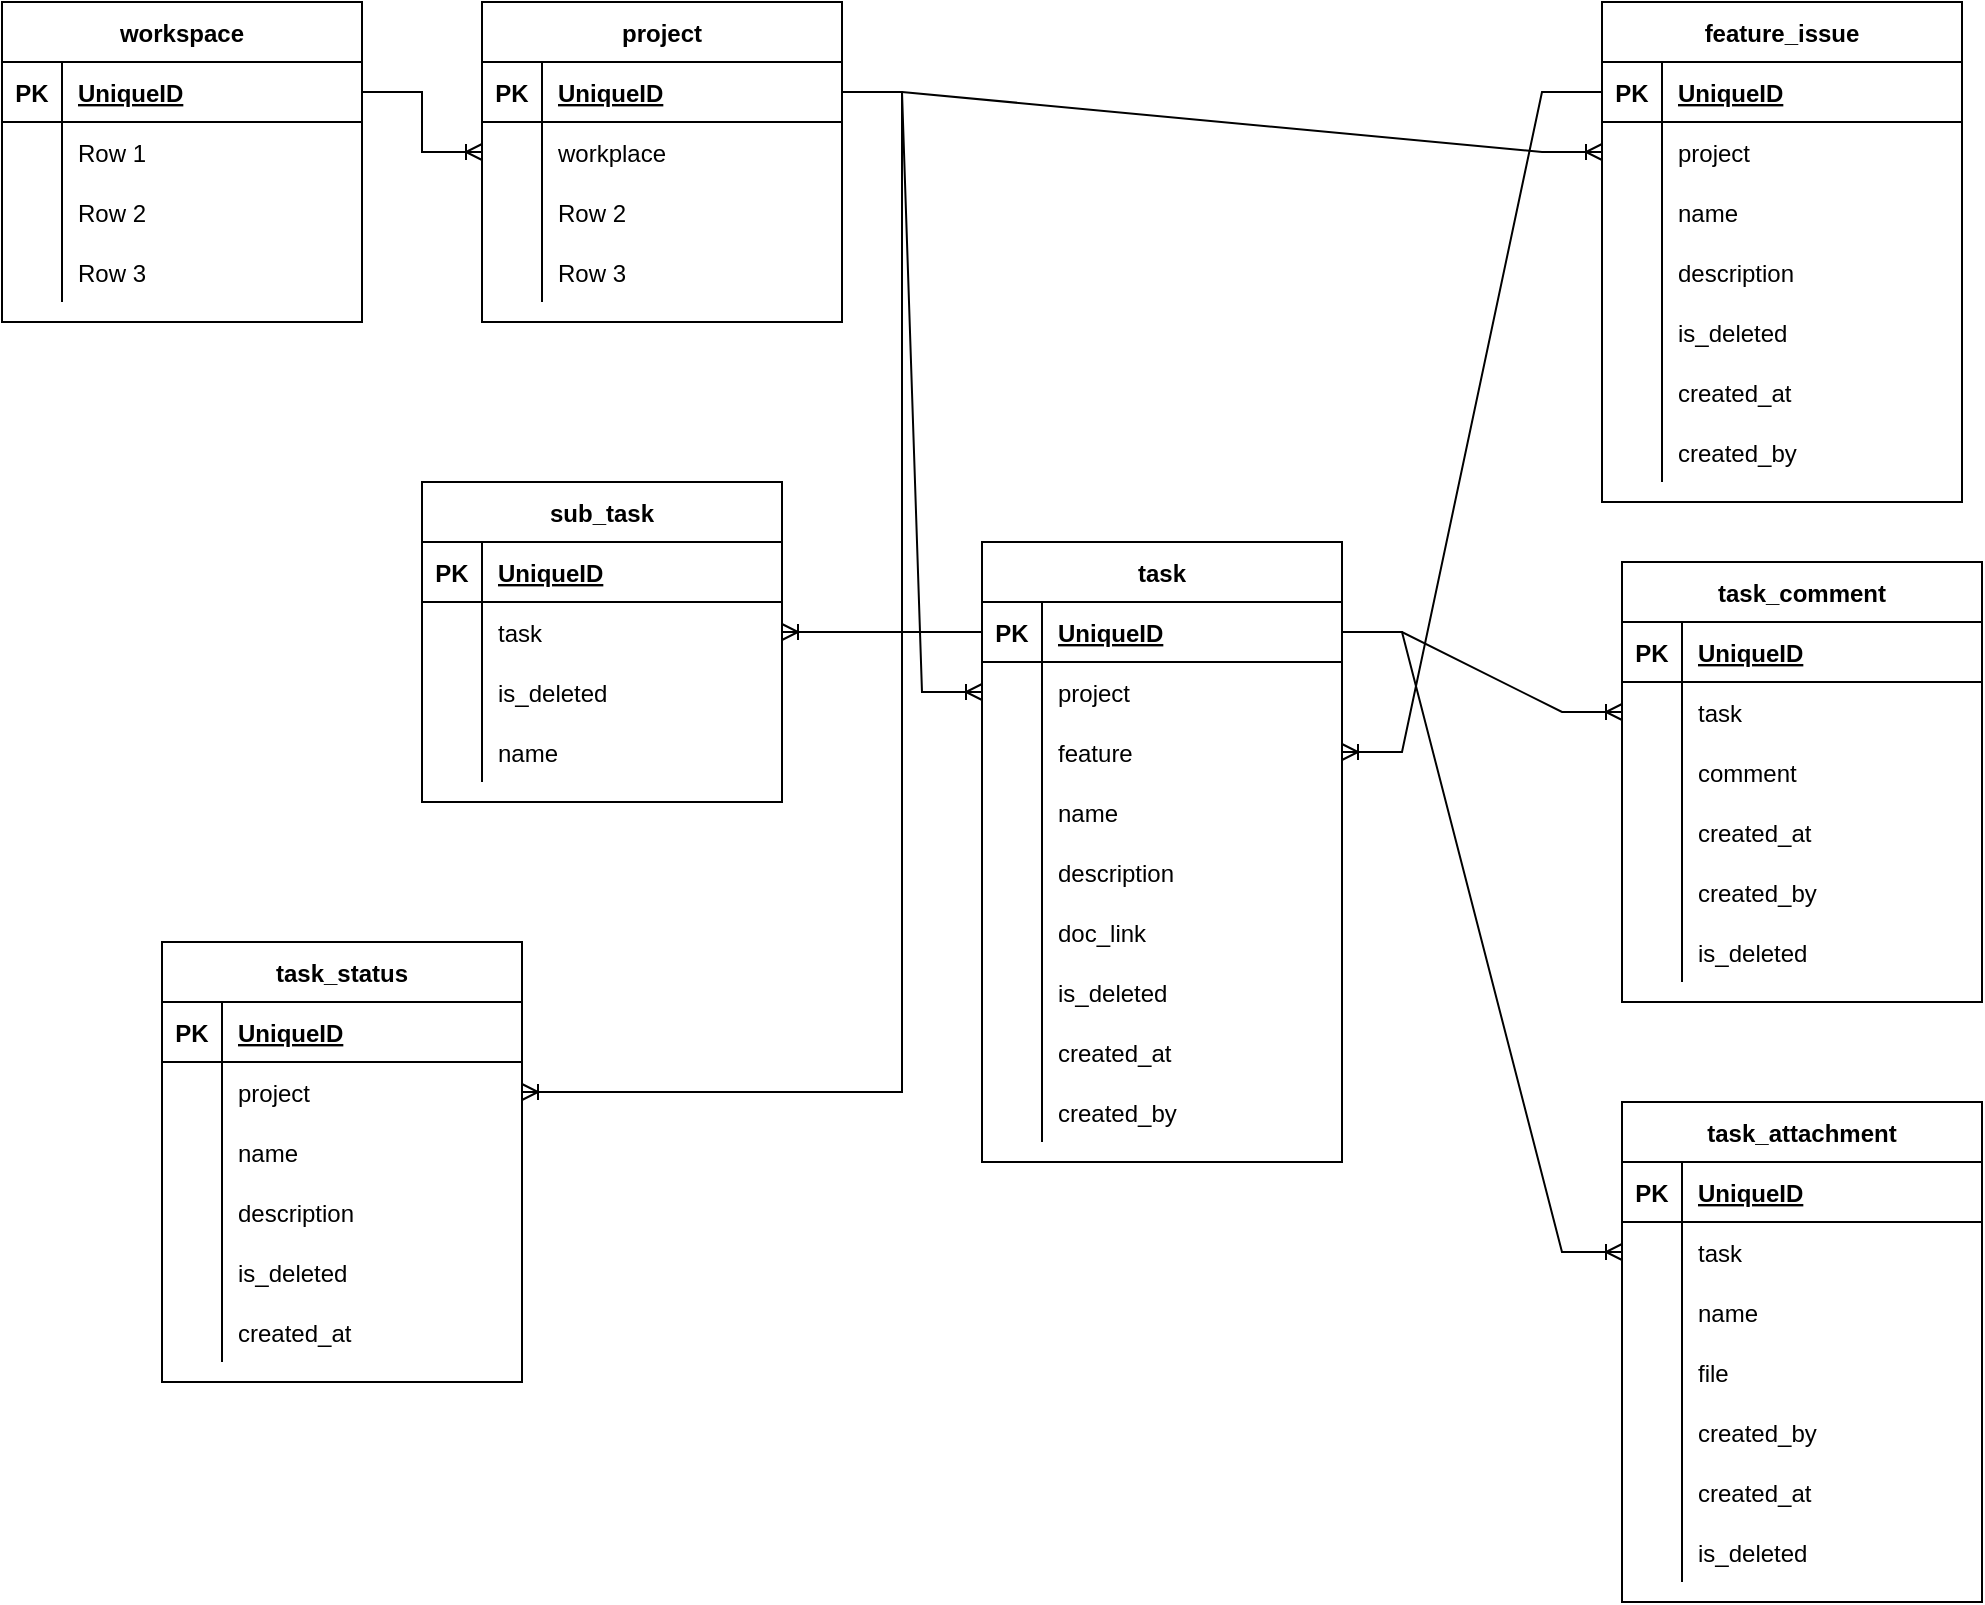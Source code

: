 <mxfile version="15.7.0" type="github">
  <diagram id="eg5pqq7xktSiOkaA8so7" name="Page-1">
    <mxGraphModel dx="1102" dy="572" grid="1" gridSize="10" guides="1" tooltips="1" connect="1" arrows="1" fold="1" page="1" pageScale="1" pageWidth="1169" pageHeight="827" math="0" shadow="0">
      <root>
        <mxCell id="0" />
        <mxCell id="1" parent="0" />
        <mxCell id="oUfMENGLKYKHC3DwPBi--1" value="task" style="shape=table;startSize=30;container=1;collapsible=1;childLayout=tableLayout;fixedRows=1;rowLines=0;fontStyle=1;align=center;resizeLast=1;" vertex="1" parent="1">
          <mxGeometry x="530" y="310" width="180" height="310" as="geometry" />
        </mxCell>
        <mxCell id="oUfMENGLKYKHC3DwPBi--2" value="" style="shape=partialRectangle;collapsible=0;dropTarget=0;pointerEvents=0;fillColor=none;top=0;left=0;bottom=1;right=0;points=[[0,0.5],[1,0.5]];portConstraint=eastwest;" vertex="1" parent="oUfMENGLKYKHC3DwPBi--1">
          <mxGeometry y="30" width="180" height="30" as="geometry" />
        </mxCell>
        <mxCell id="oUfMENGLKYKHC3DwPBi--3" value="PK" style="shape=partialRectangle;connectable=0;fillColor=none;top=0;left=0;bottom=0;right=0;fontStyle=1;overflow=hidden;" vertex="1" parent="oUfMENGLKYKHC3DwPBi--2">
          <mxGeometry width="30" height="30" as="geometry">
            <mxRectangle width="30" height="30" as="alternateBounds" />
          </mxGeometry>
        </mxCell>
        <mxCell id="oUfMENGLKYKHC3DwPBi--4" value="UniqueID" style="shape=partialRectangle;connectable=0;fillColor=none;top=0;left=0;bottom=0;right=0;align=left;spacingLeft=6;fontStyle=5;overflow=hidden;" vertex="1" parent="oUfMENGLKYKHC3DwPBi--2">
          <mxGeometry x="30" width="150" height="30" as="geometry">
            <mxRectangle width="150" height="30" as="alternateBounds" />
          </mxGeometry>
        </mxCell>
        <mxCell id="oUfMENGLKYKHC3DwPBi--160" value="" style="shape=partialRectangle;collapsible=0;dropTarget=0;pointerEvents=0;fillColor=none;top=0;left=0;bottom=0;right=0;points=[[0,0.5],[1,0.5]];portConstraint=eastwest;" vertex="1" parent="oUfMENGLKYKHC3DwPBi--1">
          <mxGeometry y="60" width="180" height="30" as="geometry" />
        </mxCell>
        <mxCell id="oUfMENGLKYKHC3DwPBi--161" value="" style="shape=partialRectangle;connectable=0;fillColor=none;top=0;left=0;bottom=0;right=0;editable=1;overflow=hidden;" vertex="1" parent="oUfMENGLKYKHC3DwPBi--160">
          <mxGeometry width="30" height="30" as="geometry">
            <mxRectangle width="30" height="30" as="alternateBounds" />
          </mxGeometry>
        </mxCell>
        <mxCell id="oUfMENGLKYKHC3DwPBi--162" value="project" style="shape=partialRectangle;connectable=0;fillColor=none;top=0;left=0;bottom=0;right=0;align=left;spacingLeft=6;overflow=hidden;" vertex="1" parent="oUfMENGLKYKHC3DwPBi--160">
          <mxGeometry x="30" width="150" height="30" as="geometry">
            <mxRectangle width="150" height="30" as="alternateBounds" />
          </mxGeometry>
        </mxCell>
        <mxCell id="oUfMENGLKYKHC3DwPBi--108" value="" style="shape=partialRectangle;collapsible=0;dropTarget=0;pointerEvents=0;fillColor=none;top=0;left=0;bottom=0;right=0;points=[[0,0.5],[1,0.5]];portConstraint=eastwest;" vertex="1" parent="oUfMENGLKYKHC3DwPBi--1">
          <mxGeometry y="90" width="180" height="30" as="geometry" />
        </mxCell>
        <mxCell id="oUfMENGLKYKHC3DwPBi--109" value="" style="shape=partialRectangle;connectable=0;fillColor=none;top=0;left=0;bottom=0;right=0;editable=1;overflow=hidden;" vertex="1" parent="oUfMENGLKYKHC3DwPBi--108">
          <mxGeometry width="30" height="30" as="geometry">
            <mxRectangle width="30" height="30" as="alternateBounds" />
          </mxGeometry>
        </mxCell>
        <mxCell id="oUfMENGLKYKHC3DwPBi--110" value="feature" style="shape=partialRectangle;connectable=0;fillColor=none;top=0;left=0;bottom=0;right=0;align=left;spacingLeft=6;overflow=hidden;" vertex="1" parent="oUfMENGLKYKHC3DwPBi--108">
          <mxGeometry x="30" width="150" height="30" as="geometry">
            <mxRectangle width="150" height="30" as="alternateBounds" />
          </mxGeometry>
        </mxCell>
        <mxCell id="oUfMENGLKYKHC3DwPBi--5" value="" style="shape=partialRectangle;collapsible=0;dropTarget=0;pointerEvents=0;fillColor=none;top=0;left=0;bottom=0;right=0;points=[[0,0.5],[1,0.5]];portConstraint=eastwest;" vertex="1" parent="oUfMENGLKYKHC3DwPBi--1">
          <mxGeometry y="120" width="180" height="30" as="geometry" />
        </mxCell>
        <mxCell id="oUfMENGLKYKHC3DwPBi--6" value="" style="shape=partialRectangle;connectable=0;fillColor=none;top=0;left=0;bottom=0;right=0;editable=1;overflow=hidden;" vertex="1" parent="oUfMENGLKYKHC3DwPBi--5">
          <mxGeometry width="30" height="30" as="geometry">
            <mxRectangle width="30" height="30" as="alternateBounds" />
          </mxGeometry>
        </mxCell>
        <mxCell id="oUfMENGLKYKHC3DwPBi--7" value="name" style="shape=partialRectangle;connectable=0;fillColor=none;top=0;left=0;bottom=0;right=0;align=left;spacingLeft=6;overflow=hidden;" vertex="1" parent="oUfMENGLKYKHC3DwPBi--5">
          <mxGeometry x="30" width="150" height="30" as="geometry">
            <mxRectangle width="150" height="30" as="alternateBounds" />
          </mxGeometry>
        </mxCell>
        <mxCell id="oUfMENGLKYKHC3DwPBi--8" value="" style="shape=partialRectangle;collapsible=0;dropTarget=0;pointerEvents=0;fillColor=none;top=0;left=0;bottom=0;right=0;points=[[0,0.5],[1,0.5]];portConstraint=eastwest;" vertex="1" parent="oUfMENGLKYKHC3DwPBi--1">
          <mxGeometry y="150" width="180" height="30" as="geometry" />
        </mxCell>
        <mxCell id="oUfMENGLKYKHC3DwPBi--9" value="" style="shape=partialRectangle;connectable=0;fillColor=none;top=0;left=0;bottom=0;right=0;editable=1;overflow=hidden;" vertex="1" parent="oUfMENGLKYKHC3DwPBi--8">
          <mxGeometry width="30" height="30" as="geometry">
            <mxRectangle width="30" height="30" as="alternateBounds" />
          </mxGeometry>
        </mxCell>
        <mxCell id="oUfMENGLKYKHC3DwPBi--10" value="description" style="shape=partialRectangle;connectable=0;fillColor=none;top=0;left=0;bottom=0;right=0;align=left;spacingLeft=6;overflow=hidden;" vertex="1" parent="oUfMENGLKYKHC3DwPBi--8">
          <mxGeometry x="30" width="150" height="30" as="geometry">
            <mxRectangle width="150" height="30" as="alternateBounds" />
          </mxGeometry>
        </mxCell>
        <mxCell id="oUfMENGLKYKHC3DwPBi--80" value="" style="shape=partialRectangle;collapsible=0;dropTarget=0;pointerEvents=0;fillColor=none;top=0;left=0;bottom=0;right=0;points=[[0,0.5],[1,0.5]];portConstraint=eastwest;" vertex="1" parent="oUfMENGLKYKHC3DwPBi--1">
          <mxGeometry y="180" width="180" height="30" as="geometry" />
        </mxCell>
        <mxCell id="oUfMENGLKYKHC3DwPBi--81" value="" style="shape=partialRectangle;connectable=0;fillColor=none;top=0;left=0;bottom=0;right=0;editable=1;overflow=hidden;" vertex="1" parent="oUfMENGLKYKHC3DwPBi--80">
          <mxGeometry width="30" height="30" as="geometry">
            <mxRectangle width="30" height="30" as="alternateBounds" />
          </mxGeometry>
        </mxCell>
        <mxCell id="oUfMENGLKYKHC3DwPBi--82" value="doc_link" style="shape=partialRectangle;connectable=0;fillColor=none;top=0;left=0;bottom=0;right=0;align=left;spacingLeft=6;overflow=hidden;" vertex="1" parent="oUfMENGLKYKHC3DwPBi--80">
          <mxGeometry x="30" width="150" height="30" as="geometry">
            <mxRectangle width="150" height="30" as="alternateBounds" />
          </mxGeometry>
        </mxCell>
        <mxCell id="oUfMENGLKYKHC3DwPBi--11" value="" style="shape=partialRectangle;collapsible=0;dropTarget=0;pointerEvents=0;fillColor=none;top=0;left=0;bottom=0;right=0;points=[[0,0.5],[1,0.5]];portConstraint=eastwest;" vertex="1" parent="oUfMENGLKYKHC3DwPBi--1">
          <mxGeometry y="210" width="180" height="30" as="geometry" />
        </mxCell>
        <mxCell id="oUfMENGLKYKHC3DwPBi--12" value="" style="shape=partialRectangle;connectable=0;fillColor=none;top=0;left=0;bottom=0;right=0;editable=1;overflow=hidden;" vertex="1" parent="oUfMENGLKYKHC3DwPBi--11">
          <mxGeometry width="30" height="30" as="geometry">
            <mxRectangle width="30" height="30" as="alternateBounds" />
          </mxGeometry>
        </mxCell>
        <mxCell id="oUfMENGLKYKHC3DwPBi--13" value="is_deleted" style="shape=partialRectangle;connectable=0;fillColor=none;top=0;left=0;bottom=0;right=0;align=left;spacingLeft=6;overflow=hidden;" vertex="1" parent="oUfMENGLKYKHC3DwPBi--11">
          <mxGeometry x="30" width="150" height="30" as="geometry">
            <mxRectangle width="150" height="30" as="alternateBounds" />
          </mxGeometry>
        </mxCell>
        <mxCell id="oUfMENGLKYKHC3DwPBi--102" value="" style="shape=partialRectangle;collapsible=0;dropTarget=0;pointerEvents=0;fillColor=none;top=0;left=0;bottom=0;right=0;points=[[0,0.5],[1,0.5]];portConstraint=eastwest;" vertex="1" parent="oUfMENGLKYKHC3DwPBi--1">
          <mxGeometry y="240" width="180" height="30" as="geometry" />
        </mxCell>
        <mxCell id="oUfMENGLKYKHC3DwPBi--103" value="" style="shape=partialRectangle;connectable=0;fillColor=none;top=0;left=0;bottom=0;right=0;editable=1;overflow=hidden;" vertex="1" parent="oUfMENGLKYKHC3DwPBi--102">
          <mxGeometry width="30" height="30" as="geometry">
            <mxRectangle width="30" height="30" as="alternateBounds" />
          </mxGeometry>
        </mxCell>
        <mxCell id="oUfMENGLKYKHC3DwPBi--104" value="created_at" style="shape=partialRectangle;connectable=0;fillColor=none;top=0;left=0;bottom=0;right=0;align=left;spacingLeft=6;overflow=hidden;" vertex="1" parent="oUfMENGLKYKHC3DwPBi--102">
          <mxGeometry x="30" width="150" height="30" as="geometry">
            <mxRectangle width="150" height="30" as="alternateBounds" />
          </mxGeometry>
        </mxCell>
        <mxCell id="oUfMENGLKYKHC3DwPBi--105" value="" style="shape=partialRectangle;collapsible=0;dropTarget=0;pointerEvents=0;fillColor=none;top=0;left=0;bottom=0;right=0;points=[[0,0.5],[1,0.5]];portConstraint=eastwest;" vertex="1" parent="oUfMENGLKYKHC3DwPBi--1">
          <mxGeometry y="270" width="180" height="30" as="geometry" />
        </mxCell>
        <mxCell id="oUfMENGLKYKHC3DwPBi--106" value="" style="shape=partialRectangle;connectable=0;fillColor=none;top=0;left=0;bottom=0;right=0;editable=1;overflow=hidden;" vertex="1" parent="oUfMENGLKYKHC3DwPBi--105">
          <mxGeometry width="30" height="30" as="geometry">
            <mxRectangle width="30" height="30" as="alternateBounds" />
          </mxGeometry>
        </mxCell>
        <mxCell id="oUfMENGLKYKHC3DwPBi--107" value="created_by" style="shape=partialRectangle;connectable=0;fillColor=none;top=0;left=0;bottom=0;right=0;align=left;spacingLeft=6;overflow=hidden;" vertex="1" parent="oUfMENGLKYKHC3DwPBi--105">
          <mxGeometry x="30" width="150" height="30" as="geometry">
            <mxRectangle width="150" height="30" as="alternateBounds" />
          </mxGeometry>
        </mxCell>
        <mxCell id="oUfMENGLKYKHC3DwPBi--14" value="sub_task" style="shape=table;startSize=30;container=1;collapsible=1;childLayout=tableLayout;fixedRows=1;rowLines=0;fontStyle=1;align=center;resizeLast=1;" vertex="1" parent="1">
          <mxGeometry x="250" y="280" width="180" height="160" as="geometry" />
        </mxCell>
        <mxCell id="oUfMENGLKYKHC3DwPBi--15" value="" style="shape=partialRectangle;collapsible=0;dropTarget=0;pointerEvents=0;fillColor=none;top=0;left=0;bottom=1;right=0;points=[[0,0.5],[1,0.5]];portConstraint=eastwest;" vertex="1" parent="oUfMENGLKYKHC3DwPBi--14">
          <mxGeometry y="30" width="180" height="30" as="geometry" />
        </mxCell>
        <mxCell id="oUfMENGLKYKHC3DwPBi--16" value="PK" style="shape=partialRectangle;connectable=0;fillColor=none;top=0;left=0;bottom=0;right=0;fontStyle=1;overflow=hidden;" vertex="1" parent="oUfMENGLKYKHC3DwPBi--15">
          <mxGeometry width="30" height="30" as="geometry">
            <mxRectangle width="30" height="30" as="alternateBounds" />
          </mxGeometry>
        </mxCell>
        <mxCell id="oUfMENGLKYKHC3DwPBi--17" value="UniqueID" style="shape=partialRectangle;connectable=0;fillColor=none;top=0;left=0;bottom=0;right=0;align=left;spacingLeft=6;fontStyle=5;overflow=hidden;" vertex="1" parent="oUfMENGLKYKHC3DwPBi--15">
          <mxGeometry x="30" width="150" height="30" as="geometry">
            <mxRectangle width="150" height="30" as="alternateBounds" />
          </mxGeometry>
        </mxCell>
        <mxCell id="oUfMENGLKYKHC3DwPBi--18" value="" style="shape=partialRectangle;collapsible=0;dropTarget=0;pointerEvents=0;fillColor=none;top=0;left=0;bottom=0;right=0;points=[[0,0.5],[1,0.5]];portConstraint=eastwest;" vertex="1" parent="oUfMENGLKYKHC3DwPBi--14">
          <mxGeometry y="60" width="180" height="30" as="geometry" />
        </mxCell>
        <mxCell id="oUfMENGLKYKHC3DwPBi--19" value="" style="shape=partialRectangle;connectable=0;fillColor=none;top=0;left=0;bottom=0;right=0;editable=1;overflow=hidden;" vertex="1" parent="oUfMENGLKYKHC3DwPBi--18">
          <mxGeometry width="30" height="30" as="geometry">
            <mxRectangle width="30" height="30" as="alternateBounds" />
          </mxGeometry>
        </mxCell>
        <mxCell id="oUfMENGLKYKHC3DwPBi--20" value="task" style="shape=partialRectangle;connectable=0;fillColor=none;top=0;left=0;bottom=0;right=0;align=left;spacingLeft=6;overflow=hidden;" vertex="1" parent="oUfMENGLKYKHC3DwPBi--18">
          <mxGeometry x="30" width="150" height="30" as="geometry">
            <mxRectangle width="150" height="30" as="alternateBounds" />
          </mxGeometry>
        </mxCell>
        <mxCell id="oUfMENGLKYKHC3DwPBi--24" value="" style="shape=partialRectangle;collapsible=0;dropTarget=0;pointerEvents=0;fillColor=none;top=0;left=0;bottom=0;right=0;points=[[0,0.5],[1,0.5]];portConstraint=eastwest;" vertex="1" parent="oUfMENGLKYKHC3DwPBi--14">
          <mxGeometry y="90" width="180" height="30" as="geometry" />
        </mxCell>
        <mxCell id="oUfMENGLKYKHC3DwPBi--25" value="" style="shape=partialRectangle;connectable=0;fillColor=none;top=0;left=0;bottom=0;right=0;editable=1;overflow=hidden;" vertex="1" parent="oUfMENGLKYKHC3DwPBi--24">
          <mxGeometry width="30" height="30" as="geometry">
            <mxRectangle width="30" height="30" as="alternateBounds" />
          </mxGeometry>
        </mxCell>
        <mxCell id="oUfMENGLKYKHC3DwPBi--26" value="is_deleted" style="shape=partialRectangle;connectable=0;fillColor=none;top=0;left=0;bottom=0;right=0;align=left;spacingLeft=6;overflow=hidden;" vertex="1" parent="oUfMENGLKYKHC3DwPBi--24">
          <mxGeometry x="30" width="150" height="30" as="geometry">
            <mxRectangle width="150" height="30" as="alternateBounds" />
          </mxGeometry>
        </mxCell>
        <mxCell id="oUfMENGLKYKHC3DwPBi--21" value="" style="shape=partialRectangle;collapsible=0;dropTarget=0;pointerEvents=0;fillColor=none;top=0;left=0;bottom=0;right=0;points=[[0,0.5],[1,0.5]];portConstraint=eastwest;" vertex="1" parent="oUfMENGLKYKHC3DwPBi--14">
          <mxGeometry y="120" width="180" height="30" as="geometry" />
        </mxCell>
        <mxCell id="oUfMENGLKYKHC3DwPBi--22" value="" style="shape=partialRectangle;connectable=0;fillColor=none;top=0;left=0;bottom=0;right=0;editable=1;overflow=hidden;" vertex="1" parent="oUfMENGLKYKHC3DwPBi--21">
          <mxGeometry width="30" height="30" as="geometry">
            <mxRectangle width="30" height="30" as="alternateBounds" />
          </mxGeometry>
        </mxCell>
        <mxCell id="oUfMENGLKYKHC3DwPBi--23" value="name" style="shape=partialRectangle;connectable=0;fillColor=none;top=0;left=0;bottom=0;right=0;align=left;spacingLeft=6;overflow=hidden;" vertex="1" parent="oUfMENGLKYKHC3DwPBi--21">
          <mxGeometry x="30" width="150" height="30" as="geometry">
            <mxRectangle width="150" height="30" as="alternateBounds" />
          </mxGeometry>
        </mxCell>
        <mxCell id="oUfMENGLKYKHC3DwPBi--34" value="" style="edgeStyle=entityRelationEdgeStyle;fontSize=12;html=1;endArrow=ERoneToMany;rounded=0;" edge="1" parent="1" source="oUfMENGLKYKHC3DwPBi--2" target="oUfMENGLKYKHC3DwPBi--18">
          <mxGeometry width="100" height="100" relative="1" as="geometry">
            <mxPoint x="760" y="530" as="sourcePoint" />
            <mxPoint x="860" y="430" as="targetPoint" />
          </mxGeometry>
        </mxCell>
        <mxCell id="oUfMENGLKYKHC3DwPBi--35" value="task_comment" style="shape=table;startSize=30;container=1;collapsible=1;childLayout=tableLayout;fixedRows=1;rowLines=0;fontStyle=1;align=center;resizeLast=1;" vertex="1" parent="1">
          <mxGeometry x="850" y="320" width="180" height="220" as="geometry" />
        </mxCell>
        <mxCell id="oUfMENGLKYKHC3DwPBi--36" value="" style="shape=partialRectangle;collapsible=0;dropTarget=0;pointerEvents=0;fillColor=none;top=0;left=0;bottom=1;right=0;points=[[0,0.5],[1,0.5]];portConstraint=eastwest;" vertex="1" parent="oUfMENGLKYKHC3DwPBi--35">
          <mxGeometry y="30" width="180" height="30" as="geometry" />
        </mxCell>
        <mxCell id="oUfMENGLKYKHC3DwPBi--37" value="PK" style="shape=partialRectangle;connectable=0;fillColor=none;top=0;left=0;bottom=0;right=0;fontStyle=1;overflow=hidden;" vertex="1" parent="oUfMENGLKYKHC3DwPBi--36">
          <mxGeometry width="30" height="30" as="geometry">
            <mxRectangle width="30" height="30" as="alternateBounds" />
          </mxGeometry>
        </mxCell>
        <mxCell id="oUfMENGLKYKHC3DwPBi--38" value="UniqueID" style="shape=partialRectangle;connectable=0;fillColor=none;top=0;left=0;bottom=0;right=0;align=left;spacingLeft=6;fontStyle=5;overflow=hidden;" vertex="1" parent="oUfMENGLKYKHC3DwPBi--36">
          <mxGeometry x="30" width="150" height="30" as="geometry">
            <mxRectangle width="150" height="30" as="alternateBounds" />
          </mxGeometry>
        </mxCell>
        <mxCell id="oUfMENGLKYKHC3DwPBi--39" value="" style="shape=partialRectangle;collapsible=0;dropTarget=0;pointerEvents=0;fillColor=none;top=0;left=0;bottom=0;right=0;points=[[0,0.5],[1,0.5]];portConstraint=eastwest;" vertex="1" parent="oUfMENGLKYKHC3DwPBi--35">
          <mxGeometry y="60" width="180" height="30" as="geometry" />
        </mxCell>
        <mxCell id="oUfMENGLKYKHC3DwPBi--40" value="" style="shape=partialRectangle;connectable=0;fillColor=none;top=0;left=0;bottom=0;right=0;editable=1;overflow=hidden;" vertex="1" parent="oUfMENGLKYKHC3DwPBi--39">
          <mxGeometry width="30" height="30" as="geometry">
            <mxRectangle width="30" height="30" as="alternateBounds" />
          </mxGeometry>
        </mxCell>
        <mxCell id="oUfMENGLKYKHC3DwPBi--41" value="task" style="shape=partialRectangle;connectable=0;fillColor=none;top=0;left=0;bottom=0;right=0;align=left;spacingLeft=6;overflow=hidden;" vertex="1" parent="oUfMENGLKYKHC3DwPBi--39">
          <mxGeometry x="30" width="150" height="30" as="geometry">
            <mxRectangle width="150" height="30" as="alternateBounds" />
          </mxGeometry>
        </mxCell>
        <mxCell id="oUfMENGLKYKHC3DwPBi--52" value="" style="shape=partialRectangle;collapsible=0;dropTarget=0;pointerEvents=0;fillColor=none;top=0;left=0;bottom=0;right=0;points=[[0,0.5],[1,0.5]];portConstraint=eastwest;" vertex="1" parent="oUfMENGLKYKHC3DwPBi--35">
          <mxGeometry y="90" width="180" height="30" as="geometry" />
        </mxCell>
        <mxCell id="oUfMENGLKYKHC3DwPBi--53" value="" style="shape=partialRectangle;connectable=0;fillColor=none;top=0;left=0;bottom=0;right=0;editable=1;overflow=hidden;" vertex="1" parent="oUfMENGLKYKHC3DwPBi--52">
          <mxGeometry width="30" height="30" as="geometry">
            <mxRectangle width="30" height="30" as="alternateBounds" />
          </mxGeometry>
        </mxCell>
        <mxCell id="oUfMENGLKYKHC3DwPBi--54" value="comment" style="shape=partialRectangle;connectable=0;fillColor=none;top=0;left=0;bottom=0;right=0;align=left;spacingLeft=6;overflow=hidden;" vertex="1" parent="oUfMENGLKYKHC3DwPBi--52">
          <mxGeometry x="30" width="150" height="30" as="geometry">
            <mxRectangle width="150" height="30" as="alternateBounds" />
          </mxGeometry>
        </mxCell>
        <mxCell id="oUfMENGLKYKHC3DwPBi--42" value="" style="shape=partialRectangle;collapsible=0;dropTarget=0;pointerEvents=0;fillColor=none;top=0;left=0;bottom=0;right=0;points=[[0,0.5],[1,0.5]];portConstraint=eastwest;" vertex="1" parent="oUfMENGLKYKHC3DwPBi--35">
          <mxGeometry y="120" width="180" height="30" as="geometry" />
        </mxCell>
        <mxCell id="oUfMENGLKYKHC3DwPBi--43" value="" style="shape=partialRectangle;connectable=0;fillColor=none;top=0;left=0;bottom=0;right=0;editable=1;overflow=hidden;" vertex="1" parent="oUfMENGLKYKHC3DwPBi--42">
          <mxGeometry width="30" height="30" as="geometry">
            <mxRectangle width="30" height="30" as="alternateBounds" />
          </mxGeometry>
        </mxCell>
        <mxCell id="oUfMENGLKYKHC3DwPBi--44" value="created_at" style="shape=partialRectangle;connectable=0;fillColor=none;top=0;left=0;bottom=0;right=0;align=left;spacingLeft=6;overflow=hidden;" vertex="1" parent="oUfMENGLKYKHC3DwPBi--42">
          <mxGeometry x="30" width="150" height="30" as="geometry">
            <mxRectangle width="150" height="30" as="alternateBounds" />
          </mxGeometry>
        </mxCell>
        <mxCell id="oUfMENGLKYKHC3DwPBi--45" value="" style="shape=partialRectangle;collapsible=0;dropTarget=0;pointerEvents=0;fillColor=none;top=0;left=0;bottom=0;right=0;points=[[0,0.5],[1,0.5]];portConstraint=eastwest;" vertex="1" parent="oUfMENGLKYKHC3DwPBi--35">
          <mxGeometry y="150" width="180" height="30" as="geometry" />
        </mxCell>
        <mxCell id="oUfMENGLKYKHC3DwPBi--46" value="" style="shape=partialRectangle;connectable=0;fillColor=none;top=0;left=0;bottom=0;right=0;editable=1;overflow=hidden;" vertex="1" parent="oUfMENGLKYKHC3DwPBi--45">
          <mxGeometry width="30" height="30" as="geometry">
            <mxRectangle width="30" height="30" as="alternateBounds" />
          </mxGeometry>
        </mxCell>
        <mxCell id="oUfMENGLKYKHC3DwPBi--47" value="created_by" style="shape=partialRectangle;connectable=0;fillColor=none;top=0;left=0;bottom=0;right=0;align=left;spacingLeft=6;overflow=hidden;" vertex="1" parent="oUfMENGLKYKHC3DwPBi--45">
          <mxGeometry x="30" width="150" height="30" as="geometry">
            <mxRectangle width="150" height="30" as="alternateBounds" />
          </mxGeometry>
        </mxCell>
        <mxCell id="oUfMENGLKYKHC3DwPBi--48" value="" style="shape=partialRectangle;collapsible=0;dropTarget=0;pointerEvents=0;fillColor=none;top=0;left=0;bottom=0;right=0;points=[[0,0.5],[1,0.5]];portConstraint=eastwest;" vertex="1" parent="oUfMENGLKYKHC3DwPBi--35">
          <mxGeometry y="180" width="180" height="30" as="geometry" />
        </mxCell>
        <mxCell id="oUfMENGLKYKHC3DwPBi--49" value="" style="shape=partialRectangle;connectable=0;fillColor=none;top=0;left=0;bottom=0;right=0;editable=1;overflow=hidden;" vertex="1" parent="oUfMENGLKYKHC3DwPBi--48">
          <mxGeometry width="30" height="30" as="geometry">
            <mxRectangle width="30" height="30" as="alternateBounds" />
          </mxGeometry>
        </mxCell>
        <mxCell id="oUfMENGLKYKHC3DwPBi--50" value="is_deleted" style="shape=partialRectangle;connectable=0;fillColor=none;top=0;left=0;bottom=0;right=0;align=left;spacingLeft=6;overflow=hidden;" vertex="1" parent="oUfMENGLKYKHC3DwPBi--48">
          <mxGeometry x="30" width="150" height="30" as="geometry">
            <mxRectangle width="150" height="30" as="alternateBounds" />
          </mxGeometry>
        </mxCell>
        <mxCell id="oUfMENGLKYKHC3DwPBi--51" value="" style="edgeStyle=entityRelationEdgeStyle;fontSize=12;html=1;endArrow=ERoneToMany;rounded=0;" edge="1" parent="1" source="oUfMENGLKYKHC3DwPBi--2" target="oUfMENGLKYKHC3DwPBi--39">
          <mxGeometry width="100" height="100" relative="1" as="geometry">
            <mxPoint x="640" y="660" as="sourcePoint" />
            <mxPoint x="740" y="560" as="targetPoint" />
          </mxGeometry>
        </mxCell>
        <mxCell id="oUfMENGLKYKHC3DwPBi--55" value="task_attachment" style="shape=table;startSize=30;container=1;collapsible=1;childLayout=tableLayout;fixedRows=1;rowLines=0;fontStyle=1;align=center;resizeLast=1;" vertex="1" parent="1">
          <mxGeometry x="850" y="590" width="180" height="250" as="geometry" />
        </mxCell>
        <mxCell id="oUfMENGLKYKHC3DwPBi--56" value="" style="shape=partialRectangle;collapsible=0;dropTarget=0;pointerEvents=0;fillColor=none;top=0;left=0;bottom=1;right=0;points=[[0,0.5],[1,0.5]];portConstraint=eastwest;" vertex="1" parent="oUfMENGLKYKHC3DwPBi--55">
          <mxGeometry y="30" width="180" height="30" as="geometry" />
        </mxCell>
        <mxCell id="oUfMENGLKYKHC3DwPBi--57" value="PK" style="shape=partialRectangle;connectable=0;fillColor=none;top=0;left=0;bottom=0;right=0;fontStyle=1;overflow=hidden;" vertex="1" parent="oUfMENGLKYKHC3DwPBi--56">
          <mxGeometry width="30" height="30" as="geometry">
            <mxRectangle width="30" height="30" as="alternateBounds" />
          </mxGeometry>
        </mxCell>
        <mxCell id="oUfMENGLKYKHC3DwPBi--58" value="UniqueID" style="shape=partialRectangle;connectable=0;fillColor=none;top=0;left=0;bottom=0;right=0;align=left;spacingLeft=6;fontStyle=5;overflow=hidden;" vertex="1" parent="oUfMENGLKYKHC3DwPBi--56">
          <mxGeometry x="30" width="150" height="30" as="geometry">
            <mxRectangle width="150" height="30" as="alternateBounds" />
          </mxGeometry>
        </mxCell>
        <mxCell id="oUfMENGLKYKHC3DwPBi--59" value="" style="shape=partialRectangle;collapsible=0;dropTarget=0;pointerEvents=0;fillColor=none;top=0;left=0;bottom=0;right=0;points=[[0,0.5],[1,0.5]];portConstraint=eastwest;" vertex="1" parent="oUfMENGLKYKHC3DwPBi--55">
          <mxGeometry y="60" width="180" height="30" as="geometry" />
        </mxCell>
        <mxCell id="oUfMENGLKYKHC3DwPBi--60" value="" style="shape=partialRectangle;connectable=0;fillColor=none;top=0;left=0;bottom=0;right=0;editable=1;overflow=hidden;" vertex="1" parent="oUfMENGLKYKHC3DwPBi--59">
          <mxGeometry width="30" height="30" as="geometry">
            <mxRectangle width="30" height="30" as="alternateBounds" />
          </mxGeometry>
        </mxCell>
        <mxCell id="oUfMENGLKYKHC3DwPBi--61" value="task" style="shape=partialRectangle;connectable=0;fillColor=none;top=0;left=0;bottom=0;right=0;align=left;spacingLeft=6;overflow=hidden;" vertex="1" parent="oUfMENGLKYKHC3DwPBi--59">
          <mxGeometry x="30" width="150" height="30" as="geometry">
            <mxRectangle width="150" height="30" as="alternateBounds" />
          </mxGeometry>
        </mxCell>
        <mxCell id="oUfMENGLKYKHC3DwPBi--74" value="" style="shape=partialRectangle;collapsible=0;dropTarget=0;pointerEvents=0;fillColor=none;top=0;left=0;bottom=0;right=0;points=[[0,0.5],[1,0.5]];portConstraint=eastwest;" vertex="1" parent="oUfMENGLKYKHC3DwPBi--55">
          <mxGeometry y="90" width="180" height="30" as="geometry" />
        </mxCell>
        <mxCell id="oUfMENGLKYKHC3DwPBi--75" value="" style="shape=partialRectangle;connectable=0;fillColor=none;top=0;left=0;bottom=0;right=0;editable=1;overflow=hidden;" vertex="1" parent="oUfMENGLKYKHC3DwPBi--74">
          <mxGeometry width="30" height="30" as="geometry">
            <mxRectangle width="30" height="30" as="alternateBounds" />
          </mxGeometry>
        </mxCell>
        <mxCell id="oUfMENGLKYKHC3DwPBi--76" value="name" style="shape=partialRectangle;connectable=0;fillColor=none;top=0;left=0;bottom=0;right=0;align=left;spacingLeft=6;overflow=hidden;" vertex="1" parent="oUfMENGLKYKHC3DwPBi--74">
          <mxGeometry x="30" width="150" height="30" as="geometry">
            <mxRectangle width="150" height="30" as="alternateBounds" />
          </mxGeometry>
        </mxCell>
        <mxCell id="oUfMENGLKYKHC3DwPBi--62" value="" style="shape=partialRectangle;collapsible=0;dropTarget=0;pointerEvents=0;fillColor=none;top=0;left=0;bottom=0;right=0;points=[[0,0.5],[1,0.5]];portConstraint=eastwest;" vertex="1" parent="oUfMENGLKYKHC3DwPBi--55">
          <mxGeometry y="120" width="180" height="30" as="geometry" />
        </mxCell>
        <mxCell id="oUfMENGLKYKHC3DwPBi--63" value="" style="shape=partialRectangle;connectable=0;fillColor=none;top=0;left=0;bottom=0;right=0;editable=1;overflow=hidden;" vertex="1" parent="oUfMENGLKYKHC3DwPBi--62">
          <mxGeometry width="30" height="30" as="geometry">
            <mxRectangle width="30" height="30" as="alternateBounds" />
          </mxGeometry>
        </mxCell>
        <mxCell id="oUfMENGLKYKHC3DwPBi--64" value="file" style="shape=partialRectangle;connectable=0;fillColor=none;top=0;left=0;bottom=0;right=0;align=left;spacingLeft=6;overflow=hidden;" vertex="1" parent="oUfMENGLKYKHC3DwPBi--62">
          <mxGeometry x="30" width="150" height="30" as="geometry">
            <mxRectangle width="150" height="30" as="alternateBounds" />
          </mxGeometry>
        </mxCell>
        <mxCell id="oUfMENGLKYKHC3DwPBi--65" value="" style="shape=partialRectangle;collapsible=0;dropTarget=0;pointerEvents=0;fillColor=none;top=0;left=0;bottom=0;right=0;points=[[0,0.5],[1,0.5]];portConstraint=eastwest;" vertex="1" parent="oUfMENGLKYKHC3DwPBi--55">
          <mxGeometry y="150" width="180" height="30" as="geometry" />
        </mxCell>
        <mxCell id="oUfMENGLKYKHC3DwPBi--66" value="" style="shape=partialRectangle;connectable=0;fillColor=none;top=0;left=0;bottom=0;right=0;editable=1;overflow=hidden;" vertex="1" parent="oUfMENGLKYKHC3DwPBi--65">
          <mxGeometry width="30" height="30" as="geometry">
            <mxRectangle width="30" height="30" as="alternateBounds" />
          </mxGeometry>
        </mxCell>
        <mxCell id="oUfMENGLKYKHC3DwPBi--67" value="created_by" style="shape=partialRectangle;connectable=0;fillColor=none;top=0;left=0;bottom=0;right=0;align=left;spacingLeft=6;overflow=hidden;" vertex="1" parent="oUfMENGLKYKHC3DwPBi--65">
          <mxGeometry x="30" width="150" height="30" as="geometry">
            <mxRectangle width="150" height="30" as="alternateBounds" />
          </mxGeometry>
        </mxCell>
        <mxCell id="oUfMENGLKYKHC3DwPBi--68" value="" style="shape=partialRectangle;collapsible=0;dropTarget=0;pointerEvents=0;fillColor=none;top=0;left=0;bottom=0;right=0;points=[[0,0.5],[1,0.5]];portConstraint=eastwest;" vertex="1" parent="oUfMENGLKYKHC3DwPBi--55">
          <mxGeometry y="180" width="180" height="30" as="geometry" />
        </mxCell>
        <mxCell id="oUfMENGLKYKHC3DwPBi--69" value="" style="shape=partialRectangle;connectable=0;fillColor=none;top=0;left=0;bottom=0;right=0;editable=1;overflow=hidden;" vertex="1" parent="oUfMENGLKYKHC3DwPBi--68">
          <mxGeometry width="30" height="30" as="geometry">
            <mxRectangle width="30" height="30" as="alternateBounds" />
          </mxGeometry>
        </mxCell>
        <mxCell id="oUfMENGLKYKHC3DwPBi--70" value="created_at" style="shape=partialRectangle;connectable=0;fillColor=none;top=0;left=0;bottom=0;right=0;align=left;spacingLeft=6;overflow=hidden;" vertex="1" parent="oUfMENGLKYKHC3DwPBi--68">
          <mxGeometry x="30" width="150" height="30" as="geometry">
            <mxRectangle width="150" height="30" as="alternateBounds" />
          </mxGeometry>
        </mxCell>
        <mxCell id="oUfMENGLKYKHC3DwPBi--71" value="" style="shape=partialRectangle;collapsible=0;dropTarget=0;pointerEvents=0;fillColor=none;top=0;left=0;bottom=0;right=0;points=[[0,0.5],[1,0.5]];portConstraint=eastwest;" vertex="1" parent="oUfMENGLKYKHC3DwPBi--55">
          <mxGeometry y="210" width="180" height="30" as="geometry" />
        </mxCell>
        <mxCell id="oUfMENGLKYKHC3DwPBi--72" value="" style="shape=partialRectangle;connectable=0;fillColor=none;top=0;left=0;bottom=0;right=0;editable=1;overflow=hidden;" vertex="1" parent="oUfMENGLKYKHC3DwPBi--71">
          <mxGeometry width="30" height="30" as="geometry">
            <mxRectangle width="30" height="30" as="alternateBounds" />
          </mxGeometry>
        </mxCell>
        <mxCell id="oUfMENGLKYKHC3DwPBi--73" value="is_deleted" style="shape=partialRectangle;connectable=0;fillColor=none;top=0;left=0;bottom=0;right=0;align=left;spacingLeft=6;overflow=hidden;" vertex="1" parent="oUfMENGLKYKHC3DwPBi--71">
          <mxGeometry x="30" width="150" height="30" as="geometry">
            <mxRectangle width="150" height="30" as="alternateBounds" />
          </mxGeometry>
        </mxCell>
        <mxCell id="oUfMENGLKYKHC3DwPBi--77" value="" style="edgeStyle=entityRelationEdgeStyle;fontSize=12;html=1;endArrow=ERoneToMany;rounded=0;" edge="1" parent="1" source="oUfMENGLKYKHC3DwPBi--2" target="oUfMENGLKYKHC3DwPBi--59">
          <mxGeometry width="100" height="100" relative="1" as="geometry">
            <mxPoint x="640" y="740" as="sourcePoint" />
            <mxPoint x="740" y="640" as="targetPoint" />
          </mxGeometry>
        </mxCell>
        <mxCell id="oUfMENGLKYKHC3DwPBi--83" value="feature_issue" style="shape=table;startSize=30;container=1;collapsible=1;childLayout=tableLayout;fixedRows=1;rowLines=0;fontStyle=1;align=center;resizeLast=1;" vertex="1" parent="1">
          <mxGeometry x="840" y="40" width="180" height="250" as="geometry" />
        </mxCell>
        <mxCell id="oUfMENGLKYKHC3DwPBi--84" value="" style="shape=partialRectangle;collapsible=0;dropTarget=0;pointerEvents=0;fillColor=none;top=0;left=0;bottom=1;right=0;points=[[0,0.5],[1,0.5]];portConstraint=eastwest;" vertex="1" parent="oUfMENGLKYKHC3DwPBi--83">
          <mxGeometry y="30" width="180" height="30" as="geometry" />
        </mxCell>
        <mxCell id="oUfMENGLKYKHC3DwPBi--85" value="PK" style="shape=partialRectangle;connectable=0;fillColor=none;top=0;left=0;bottom=0;right=0;fontStyle=1;overflow=hidden;" vertex="1" parent="oUfMENGLKYKHC3DwPBi--84">
          <mxGeometry width="30" height="30" as="geometry">
            <mxRectangle width="30" height="30" as="alternateBounds" />
          </mxGeometry>
        </mxCell>
        <mxCell id="oUfMENGLKYKHC3DwPBi--86" value="UniqueID" style="shape=partialRectangle;connectable=0;fillColor=none;top=0;left=0;bottom=0;right=0;align=left;spacingLeft=6;fontStyle=5;overflow=hidden;" vertex="1" parent="oUfMENGLKYKHC3DwPBi--84">
          <mxGeometry x="30" width="150" height="30" as="geometry">
            <mxRectangle width="150" height="30" as="alternateBounds" />
          </mxGeometry>
        </mxCell>
        <mxCell id="oUfMENGLKYKHC3DwPBi--87" value="" style="shape=partialRectangle;collapsible=0;dropTarget=0;pointerEvents=0;fillColor=none;top=0;left=0;bottom=0;right=0;points=[[0,0.5],[1,0.5]];portConstraint=eastwest;" vertex="1" parent="oUfMENGLKYKHC3DwPBi--83">
          <mxGeometry y="60" width="180" height="30" as="geometry" />
        </mxCell>
        <mxCell id="oUfMENGLKYKHC3DwPBi--88" value="" style="shape=partialRectangle;connectable=0;fillColor=none;top=0;left=0;bottom=0;right=0;editable=1;overflow=hidden;" vertex="1" parent="oUfMENGLKYKHC3DwPBi--87">
          <mxGeometry width="30" height="30" as="geometry">
            <mxRectangle width="30" height="30" as="alternateBounds" />
          </mxGeometry>
        </mxCell>
        <mxCell id="oUfMENGLKYKHC3DwPBi--89" value="project" style="shape=partialRectangle;connectable=0;fillColor=none;top=0;left=0;bottom=0;right=0;align=left;spacingLeft=6;overflow=hidden;" vertex="1" parent="oUfMENGLKYKHC3DwPBi--87">
          <mxGeometry x="30" width="150" height="30" as="geometry">
            <mxRectangle width="150" height="30" as="alternateBounds" />
          </mxGeometry>
        </mxCell>
        <mxCell id="oUfMENGLKYKHC3DwPBi--157" value="" style="shape=partialRectangle;collapsible=0;dropTarget=0;pointerEvents=0;fillColor=none;top=0;left=0;bottom=0;right=0;points=[[0,0.5],[1,0.5]];portConstraint=eastwest;" vertex="1" parent="oUfMENGLKYKHC3DwPBi--83">
          <mxGeometry y="90" width="180" height="30" as="geometry" />
        </mxCell>
        <mxCell id="oUfMENGLKYKHC3DwPBi--158" value="" style="shape=partialRectangle;connectable=0;fillColor=none;top=0;left=0;bottom=0;right=0;editable=1;overflow=hidden;" vertex="1" parent="oUfMENGLKYKHC3DwPBi--157">
          <mxGeometry width="30" height="30" as="geometry">
            <mxRectangle width="30" height="30" as="alternateBounds" />
          </mxGeometry>
        </mxCell>
        <mxCell id="oUfMENGLKYKHC3DwPBi--159" value="name" style="shape=partialRectangle;connectable=0;fillColor=none;top=0;left=0;bottom=0;right=0;align=left;spacingLeft=6;overflow=hidden;" vertex="1" parent="oUfMENGLKYKHC3DwPBi--157">
          <mxGeometry x="30" width="150" height="30" as="geometry">
            <mxRectangle width="150" height="30" as="alternateBounds" />
          </mxGeometry>
        </mxCell>
        <mxCell id="oUfMENGLKYKHC3DwPBi--90" value="" style="shape=partialRectangle;collapsible=0;dropTarget=0;pointerEvents=0;fillColor=none;top=0;left=0;bottom=0;right=0;points=[[0,0.5],[1,0.5]];portConstraint=eastwest;" vertex="1" parent="oUfMENGLKYKHC3DwPBi--83">
          <mxGeometry y="120" width="180" height="30" as="geometry" />
        </mxCell>
        <mxCell id="oUfMENGLKYKHC3DwPBi--91" value="" style="shape=partialRectangle;connectable=0;fillColor=none;top=0;left=0;bottom=0;right=0;editable=1;overflow=hidden;" vertex="1" parent="oUfMENGLKYKHC3DwPBi--90">
          <mxGeometry width="30" height="30" as="geometry">
            <mxRectangle width="30" height="30" as="alternateBounds" />
          </mxGeometry>
        </mxCell>
        <mxCell id="oUfMENGLKYKHC3DwPBi--92" value="description" style="shape=partialRectangle;connectable=0;fillColor=none;top=0;left=0;bottom=0;right=0;align=left;spacingLeft=6;overflow=hidden;" vertex="1" parent="oUfMENGLKYKHC3DwPBi--90">
          <mxGeometry x="30" width="150" height="30" as="geometry">
            <mxRectangle width="150" height="30" as="alternateBounds" />
          </mxGeometry>
        </mxCell>
        <mxCell id="oUfMENGLKYKHC3DwPBi--93" value="" style="shape=partialRectangle;collapsible=0;dropTarget=0;pointerEvents=0;fillColor=none;top=0;left=0;bottom=0;right=0;points=[[0,0.5],[1,0.5]];portConstraint=eastwest;" vertex="1" parent="oUfMENGLKYKHC3DwPBi--83">
          <mxGeometry y="150" width="180" height="30" as="geometry" />
        </mxCell>
        <mxCell id="oUfMENGLKYKHC3DwPBi--94" value="" style="shape=partialRectangle;connectable=0;fillColor=none;top=0;left=0;bottom=0;right=0;editable=1;overflow=hidden;" vertex="1" parent="oUfMENGLKYKHC3DwPBi--93">
          <mxGeometry width="30" height="30" as="geometry">
            <mxRectangle width="30" height="30" as="alternateBounds" />
          </mxGeometry>
        </mxCell>
        <mxCell id="oUfMENGLKYKHC3DwPBi--95" value="is_deleted" style="shape=partialRectangle;connectable=0;fillColor=none;top=0;left=0;bottom=0;right=0;align=left;spacingLeft=6;overflow=hidden;" vertex="1" parent="oUfMENGLKYKHC3DwPBi--93">
          <mxGeometry x="30" width="150" height="30" as="geometry">
            <mxRectangle width="150" height="30" as="alternateBounds" />
          </mxGeometry>
        </mxCell>
        <mxCell id="oUfMENGLKYKHC3DwPBi--96" value="" style="shape=partialRectangle;collapsible=0;dropTarget=0;pointerEvents=0;fillColor=none;top=0;left=0;bottom=0;right=0;points=[[0,0.5],[1,0.5]];portConstraint=eastwest;" vertex="1" parent="oUfMENGLKYKHC3DwPBi--83">
          <mxGeometry y="180" width="180" height="30" as="geometry" />
        </mxCell>
        <mxCell id="oUfMENGLKYKHC3DwPBi--97" value="" style="shape=partialRectangle;connectable=0;fillColor=none;top=0;left=0;bottom=0;right=0;editable=1;overflow=hidden;" vertex="1" parent="oUfMENGLKYKHC3DwPBi--96">
          <mxGeometry width="30" height="30" as="geometry">
            <mxRectangle width="30" height="30" as="alternateBounds" />
          </mxGeometry>
        </mxCell>
        <mxCell id="oUfMENGLKYKHC3DwPBi--98" value="created_at" style="shape=partialRectangle;connectable=0;fillColor=none;top=0;left=0;bottom=0;right=0;align=left;spacingLeft=6;overflow=hidden;" vertex="1" parent="oUfMENGLKYKHC3DwPBi--96">
          <mxGeometry x="30" width="150" height="30" as="geometry">
            <mxRectangle width="150" height="30" as="alternateBounds" />
          </mxGeometry>
        </mxCell>
        <mxCell id="oUfMENGLKYKHC3DwPBi--99" value="" style="shape=partialRectangle;collapsible=0;dropTarget=0;pointerEvents=0;fillColor=none;top=0;left=0;bottom=0;right=0;points=[[0,0.5],[1,0.5]];portConstraint=eastwest;" vertex="1" parent="oUfMENGLKYKHC3DwPBi--83">
          <mxGeometry y="210" width="180" height="30" as="geometry" />
        </mxCell>
        <mxCell id="oUfMENGLKYKHC3DwPBi--100" value="" style="shape=partialRectangle;connectable=0;fillColor=none;top=0;left=0;bottom=0;right=0;editable=1;overflow=hidden;" vertex="1" parent="oUfMENGLKYKHC3DwPBi--99">
          <mxGeometry width="30" height="30" as="geometry">
            <mxRectangle width="30" height="30" as="alternateBounds" />
          </mxGeometry>
        </mxCell>
        <mxCell id="oUfMENGLKYKHC3DwPBi--101" value="created_by" style="shape=partialRectangle;connectable=0;fillColor=none;top=0;left=0;bottom=0;right=0;align=left;spacingLeft=6;overflow=hidden;" vertex="1" parent="oUfMENGLKYKHC3DwPBi--99">
          <mxGeometry x="30" width="150" height="30" as="geometry">
            <mxRectangle width="150" height="30" as="alternateBounds" />
          </mxGeometry>
        </mxCell>
        <mxCell id="oUfMENGLKYKHC3DwPBi--111" value="" style="edgeStyle=entityRelationEdgeStyle;fontSize=12;html=1;endArrow=ERoneToMany;rounded=0;" edge="1" parent="1" source="oUfMENGLKYKHC3DwPBi--84" target="oUfMENGLKYKHC3DwPBi--108">
          <mxGeometry width="100" height="100" relative="1" as="geometry">
            <mxPoint x="330" y="600" as="sourcePoint" />
            <mxPoint x="430" y="500" as="targetPoint" />
          </mxGeometry>
        </mxCell>
        <mxCell id="oUfMENGLKYKHC3DwPBi--112" value="task_status" style="shape=table;startSize=30;container=1;collapsible=1;childLayout=tableLayout;fixedRows=1;rowLines=0;fontStyle=1;align=center;resizeLast=1;" vertex="1" parent="1">
          <mxGeometry x="120" y="510" width="180" height="220" as="geometry" />
        </mxCell>
        <mxCell id="oUfMENGLKYKHC3DwPBi--113" value="" style="shape=partialRectangle;collapsible=0;dropTarget=0;pointerEvents=0;fillColor=none;top=0;left=0;bottom=1;right=0;points=[[0,0.5],[1,0.5]];portConstraint=eastwest;" vertex="1" parent="oUfMENGLKYKHC3DwPBi--112">
          <mxGeometry y="30" width="180" height="30" as="geometry" />
        </mxCell>
        <mxCell id="oUfMENGLKYKHC3DwPBi--114" value="PK" style="shape=partialRectangle;connectable=0;fillColor=none;top=0;left=0;bottom=0;right=0;fontStyle=1;overflow=hidden;" vertex="1" parent="oUfMENGLKYKHC3DwPBi--113">
          <mxGeometry width="30" height="30" as="geometry">
            <mxRectangle width="30" height="30" as="alternateBounds" />
          </mxGeometry>
        </mxCell>
        <mxCell id="oUfMENGLKYKHC3DwPBi--115" value="UniqueID" style="shape=partialRectangle;connectable=0;fillColor=none;top=0;left=0;bottom=0;right=0;align=left;spacingLeft=6;fontStyle=5;overflow=hidden;" vertex="1" parent="oUfMENGLKYKHC3DwPBi--113">
          <mxGeometry x="30" width="150" height="30" as="geometry">
            <mxRectangle width="150" height="30" as="alternateBounds" />
          </mxGeometry>
        </mxCell>
        <mxCell id="oUfMENGLKYKHC3DwPBi--116" value="" style="shape=partialRectangle;collapsible=0;dropTarget=0;pointerEvents=0;fillColor=none;top=0;left=0;bottom=0;right=0;points=[[0,0.5],[1,0.5]];portConstraint=eastwest;" vertex="1" parent="oUfMENGLKYKHC3DwPBi--112">
          <mxGeometry y="60" width="180" height="30" as="geometry" />
        </mxCell>
        <mxCell id="oUfMENGLKYKHC3DwPBi--117" value="" style="shape=partialRectangle;connectable=0;fillColor=none;top=0;left=0;bottom=0;right=0;editable=1;overflow=hidden;" vertex="1" parent="oUfMENGLKYKHC3DwPBi--116">
          <mxGeometry width="30" height="30" as="geometry">
            <mxRectangle width="30" height="30" as="alternateBounds" />
          </mxGeometry>
        </mxCell>
        <mxCell id="oUfMENGLKYKHC3DwPBi--118" value="project" style="shape=partialRectangle;connectable=0;fillColor=none;top=0;left=0;bottom=0;right=0;align=left;spacingLeft=6;overflow=hidden;" vertex="1" parent="oUfMENGLKYKHC3DwPBi--116">
          <mxGeometry x="30" width="150" height="30" as="geometry">
            <mxRectangle width="150" height="30" as="alternateBounds" />
          </mxGeometry>
        </mxCell>
        <mxCell id="oUfMENGLKYKHC3DwPBi--119" value="" style="shape=partialRectangle;collapsible=0;dropTarget=0;pointerEvents=0;fillColor=none;top=0;left=0;bottom=0;right=0;points=[[0,0.5],[1,0.5]];portConstraint=eastwest;" vertex="1" parent="oUfMENGLKYKHC3DwPBi--112">
          <mxGeometry y="90" width="180" height="30" as="geometry" />
        </mxCell>
        <mxCell id="oUfMENGLKYKHC3DwPBi--120" value="" style="shape=partialRectangle;connectable=0;fillColor=none;top=0;left=0;bottom=0;right=0;editable=1;overflow=hidden;" vertex="1" parent="oUfMENGLKYKHC3DwPBi--119">
          <mxGeometry width="30" height="30" as="geometry">
            <mxRectangle width="30" height="30" as="alternateBounds" />
          </mxGeometry>
        </mxCell>
        <mxCell id="oUfMENGLKYKHC3DwPBi--121" value="name    " style="shape=partialRectangle;connectable=0;fillColor=none;top=0;left=0;bottom=0;right=0;align=left;spacingLeft=6;overflow=hidden;" vertex="1" parent="oUfMENGLKYKHC3DwPBi--119">
          <mxGeometry x="30" width="150" height="30" as="geometry">
            <mxRectangle width="150" height="30" as="alternateBounds" />
          </mxGeometry>
        </mxCell>
        <mxCell id="oUfMENGLKYKHC3DwPBi--122" value="" style="shape=partialRectangle;collapsible=0;dropTarget=0;pointerEvents=0;fillColor=none;top=0;left=0;bottom=0;right=0;points=[[0,0.5],[1,0.5]];portConstraint=eastwest;" vertex="1" parent="oUfMENGLKYKHC3DwPBi--112">
          <mxGeometry y="120" width="180" height="30" as="geometry" />
        </mxCell>
        <mxCell id="oUfMENGLKYKHC3DwPBi--123" value="" style="shape=partialRectangle;connectable=0;fillColor=none;top=0;left=0;bottom=0;right=0;editable=1;overflow=hidden;" vertex="1" parent="oUfMENGLKYKHC3DwPBi--122">
          <mxGeometry width="30" height="30" as="geometry">
            <mxRectangle width="30" height="30" as="alternateBounds" />
          </mxGeometry>
        </mxCell>
        <mxCell id="oUfMENGLKYKHC3DwPBi--124" value="description" style="shape=partialRectangle;connectable=0;fillColor=none;top=0;left=0;bottom=0;right=0;align=left;spacingLeft=6;overflow=hidden;" vertex="1" parent="oUfMENGLKYKHC3DwPBi--122">
          <mxGeometry x="30" width="150" height="30" as="geometry">
            <mxRectangle width="150" height="30" as="alternateBounds" />
          </mxGeometry>
        </mxCell>
        <mxCell id="oUfMENGLKYKHC3DwPBi--125" value="" style="shape=partialRectangle;collapsible=0;dropTarget=0;pointerEvents=0;fillColor=none;top=0;left=0;bottom=0;right=0;points=[[0,0.5],[1,0.5]];portConstraint=eastwest;" vertex="1" parent="oUfMENGLKYKHC3DwPBi--112">
          <mxGeometry y="150" width="180" height="30" as="geometry" />
        </mxCell>
        <mxCell id="oUfMENGLKYKHC3DwPBi--126" value="" style="shape=partialRectangle;connectable=0;fillColor=none;top=0;left=0;bottom=0;right=0;editable=1;overflow=hidden;" vertex="1" parent="oUfMENGLKYKHC3DwPBi--125">
          <mxGeometry width="30" height="30" as="geometry">
            <mxRectangle width="30" height="30" as="alternateBounds" />
          </mxGeometry>
        </mxCell>
        <mxCell id="oUfMENGLKYKHC3DwPBi--127" value="is_deleted" style="shape=partialRectangle;connectable=0;fillColor=none;top=0;left=0;bottom=0;right=0;align=left;spacingLeft=6;overflow=hidden;" vertex="1" parent="oUfMENGLKYKHC3DwPBi--125">
          <mxGeometry x="30" width="150" height="30" as="geometry">
            <mxRectangle width="150" height="30" as="alternateBounds" />
          </mxGeometry>
        </mxCell>
        <mxCell id="oUfMENGLKYKHC3DwPBi--128" value="" style="shape=partialRectangle;collapsible=0;dropTarget=0;pointerEvents=0;fillColor=none;top=0;left=0;bottom=0;right=0;points=[[0,0.5],[1,0.5]];portConstraint=eastwest;" vertex="1" parent="oUfMENGLKYKHC3DwPBi--112">
          <mxGeometry y="180" width="180" height="30" as="geometry" />
        </mxCell>
        <mxCell id="oUfMENGLKYKHC3DwPBi--129" value="" style="shape=partialRectangle;connectable=0;fillColor=none;top=0;left=0;bottom=0;right=0;editable=1;overflow=hidden;" vertex="1" parent="oUfMENGLKYKHC3DwPBi--128">
          <mxGeometry width="30" height="30" as="geometry">
            <mxRectangle width="30" height="30" as="alternateBounds" />
          </mxGeometry>
        </mxCell>
        <mxCell id="oUfMENGLKYKHC3DwPBi--130" value="created_at" style="shape=partialRectangle;connectable=0;fillColor=none;top=0;left=0;bottom=0;right=0;align=left;spacingLeft=6;overflow=hidden;" vertex="1" parent="oUfMENGLKYKHC3DwPBi--128">
          <mxGeometry x="30" width="150" height="30" as="geometry">
            <mxRectangle width="150" height="30" as="alternateBounds" />
          </mxGeometry>
        </mxCell>
        <mxCell id="oUfMENGLKYKHC3DwPBi--131" value="workspace" style="shape=table;startSize=30;container=1;collapsible=1;childLayout=tableLayout;fixedRows=1;rowLines=0;fontStyle=1;align=center;resizeLast=1;" vertex="1" parent="1">
          <mxGeometry x="40" y="40" width="180" height="160" as="geometry" />
        </mxCell>
        <mxCell id="oUfMENGLKYKHC3DwPBi--132" value="" style="shape=partialRectangle;collapsible=0;dropTarget=0;pointerEvents=0;fillColor=none;top=0;left=0;bottom=1;right=0;points=[[0,0.5],[1,0.5]];portConstraint=eastwest;" vertex="1" parent="oUfMENGLKYKHC3DwPBi--131">
          <mxGeometry y="30" width="180" height="30" as="geometry" />
        </mxCell>
        <mxCell id="oUfMENGLKYKHC3DwPBi--133" value="PK" style="shape=partialRectangle;connectable=0;fillColor=none;top=0;left=0;bottom=0;right=0;fontStyle=1;overflow=hidden;" vertex="1" parent="oUfMENGLKYKHC3DwPBi--132">
          <mxGeometry width="30" height="30" as="geometry">
            <mxRectangle width="30" height="30" as="alternateBounds" />
          </mxGeometry>
        </mxCell>
        <mxCell id="oUfMENGLKYKHC3DwPBi--134" value="UniqueID" style="shape=partialRectangle;connectable=0;fillColor=none;top=0;left=0;bottom=0;right=0;align=left;spacingLeft=6;fontStyle=5;overflow=hidden;" vertex="1" parent="oUfMENGLKYKHC3DwPBi--132">
          <mxGeometry x="30" width="150" height="30" as="geometry">
            <mxRectangle width="150" height="30" as="alternateBounds" />
          </mxGeometry>
        </mxCell>
        <mxCell id="oUfMENGLKYKHC3DwPBi--135" value="" style="shape=partialRectangle;collapsible=0;dropTarget=0;pointerEvents=0;fillColor=none;top=0;left=0;bottom=0;right=0;points=[[0,0.5],[1,0.5]];portConstraint=eastwest;" vertex="1" parent="oUfMENGLKYKHC3DwPBi--131">
          <mxGeometry y="60" width="180" height="30" as="geometry" />
        </mxCell>
        <mxCell id="oUfMENGLKYKHC3DwPBi--136" value="" style="shape=partialRectangle;connectable=0;fillColor=none;top=0;left=0;bottom=0;right=0;editable=1;overflow=hidden;" vertex="1" parent="oUfMENGLKYKHC3DwPBi--135">
          <mxGeometry width="30" height="30" as="geometry">
            <mxRectangle width="30" height="30" as="alternateBounds" />
          </mxGeometry>
        </mxCell>
        <mxCell id="oUfMENGLKYKHC3DwPBi--137" value="Row 1" style="shape=partialRectangle;connectable=0;fillColor=none;top=0;left=0;bottom=0;right=0;align=left;spacingLeft=6;overflow=hidden;" vertex="1" parent="oUfMENGLKYKHC3DwPBi--135">
          <mxGeometry x="30" width="150" height="30" as="geometry">
            <mxRectangle width="150" height="30" as="alternateBounds" />
          </mxGeometry>
        </mxCell>
        <mxCell id="oUfMENGLKYKHC3DwPBi--138" value="" style="shape=partialRectangle;collapsible=0;dropTarget=0;pointerEvents=0;fillColor=none;top=0;left=0;bottom=0;right=0;points=[[0,0.5],[1,0.5]];portConstraint=eastwest;" vertex="1" parent="oUfMENGLKYKHC3DwPBi--131">
          <mxGeometry y="90" width="180" height="30" as="geometry" />
        </mxCell>
        <mxCell id="oUfMENGLKYKHC3DwPBi--139" value="" style="shape=partialRectangle;connectable=0;fillColor=none;top=0;left=0;bottom=0;right=0;editable=1;overflow=hidden;" vertex="1" parent="oUfMENGLKYKHC3DwPBi--138">
          <mxGeometry width="30" height="30" as="geometry">
            <mxRectangle width="30" height="30" as="alternateBounds" />
          </mxGeometry>
        </mxCell>
        <mxCell id="oUfMENGLKYKHC3DwPBi--140" value="Row 2" style="shape=partialRectangle;connectable=0;fillColor=none;top=0;left=0;bottom=0;right=0;align=left;spacingLeft=6;overflow=hidden;" vertex="1" parent="oUfMENGLKYKHC3DwPBi--138">
          <mxGeometry x="30" width="150" height="30" as="geometry">
            <mxRectangle width="150" height="30" as="alternateBounds" />
          </mxGeometry>
        </mxCell>
        <mxCell id="oUfMENGLKYKHC3DwPBi--141" value="" style="shape=partialRectangle;collapsible=0;dropTarget=0;pointerEvents=0;fillColor=none;top=0;left=0;bottom=0;right=0;points=[[0,0.5],[1,0.5]];portConstraint=eastwest;" vertex="1" parent="oUfMENGLKYKHC3DwPBi--131">
          <mxGeometry y="120" width="180" height="30" as="geometry" />
        </mxCell>
        <mxCell id="oUfMENGLKYKHC3DwPBi--142" value="" style="shape=partialRectangle;connectable=0;fillColor=none;top=0;left=0;bottom=0;right=0;editable=1;overflow=hidden;" vertex="1" parent="oUfMENGLKYKHC3DwPBi--141">
          <mxGeometry width="30" height="30" as="geometry">
            <mxRectangle width="30" height="30" as="alternateBounds" />
          </mxGeometry>
        </mxCell>
        <mxCell id="oUfMENGLKYKHC3DwPBi--143" value="Row 3" style="shape=partialRectangle;connectable=0;fillColor=none;top=0;left=0;bottom=0;right=0;align=left;spacingLeft=6;overflow=hidden;" vertex="1" parent="oUfMENGLKYKHC3DwPBi--141">
          <mxGeometry x="30" width="150" height="30" as="geometry">
            <mxRectangle width="150" height="30" as="alternateBounds" />
          </mxGeometry>
        </mxCell>
        <mxCell id="oUfMENGLKYKHC3DwPBi--144" value="project" style="shape=table;startSize=30;container=1;collapsible=1;childLayout=tableLayout;fixedRows=1;rowLines=0;fontStyle=1;align=center;resizeLast=1;" vertex="1" parent="1">
          <mxGeometry x="280" y="40" width="180" height="160" as="geometry" />
        </mxCell>
        <mxCell id="oUfMENGLKYKHC3DwPBi--145" value="" style="shape=partialRectangle;collapsible=0;dropTarget=0;pointerEvents=0;fillColor=none;top=0;left=0;bottom=1;right=0;points=[[0,0.5],[1,0.5]];portConstraint=eastwest;" vertex="1" parent="oUfMENGLKYKHC3DwPBi--144">
          <mxGeometry y="30" width="180" height="30" as="geometry" />
        </mxCell>
        <mxCell id="oUfMENGLKYKHC3DwPBi--146" value="PK" style="shape=partialRectangle;connectable=0;fillColor=none;top=0;left=0;bottom=0;right=0;fontStyle=1;overflow=hidden;" vertex="1" parent="oUfMENGLKYKHC3DwPBi--145">
          <mxGeometry width="30" height="30" as="geometry">
            <mxRectangle width="30" height="30" as="alternateBounds" />
          </mxGeometry>
        </mxCell>
        <mxCell id="oUfMENGLKYKHC3DwPBi--147" value="UniqueID" style="shape=partialRectangle;connectable=0;fillColor=none;top=0;left=0;bottom=0;right=0;align=left;spacingLeft=6;fontStyle=5;overflow=hidden;" vertex="1" parent="oUfMENGLKYKHC3DwPBi--145">
          <mxGeometry x="30" width="150" height="30" as="geometry">
            <mxRectangle width="150" height="30" as="alternateBounds" />
          </mxGeometry>
        </mxCell>
        <mxCell id="oUfMENGLKYKHC3DwPBi--148" value="" style="shape=partialRectangle;collapsible=0;dropTarget=0;pointerEvents=0;fillColor=none;top=0;left=0;bottom=0;right=0;points=[[0,0.5],[1,0.5]];portConstraint=eastwest;" vertex="1" parent="oUfMENGLKYKHC3DwPBi--144">
          <mxGeometry y="60" width="180" height="30" as="geometry" />
        </mxCell>
        <mxCell id="oUfMENGLKYKHC3DwPBi--149" value="" style="shape=partialRectangle;connectable=0;fillColor=none;top=0;left=0;bottom=0;right=0;editable=1;overflow=hidden;" vertex="1" parent="oUfMENGLKYKHC3DwPBi--148">
          <mxGeometry width="30" height="30" as="geometry">
            <mxRectangle width="30" height="30" as="alternateBounds" />
          </mxGeometry>
        </mxCell>
        <mxCell id="oUfMENGLKYKHC3DwPBi--150" value="workplace" style="shape=partialRectangle;connectable=0;fillColor=none;top=0;left=0;bottom=0;right=0;align=left;spacingLeft=6;overflow=hidden;" vertex="1" parent="oUfMENGLKYKHC3DwPBi--148">
          <mxGeometry x="30" width="150" height="30" as="geometry">
            <mxRectangle width="150" height="30" as="alternateBounds" />
          </mxGeometry>
        </mxCell>
        <mxCell id="oUfMENGLKYKHC3DwPBi--151" value="" style="shape=partialRectangle;collapsible=0;dropTarget=0;pointerEvents=0;fillColor=none;top=0;left=0;bottom=0;right=0;points=[[0,0.5],[1,0.5]];portConstraint=eastwest;" vertex="1" parent="oUfMENGLKYKHC3DwPBi--144">
          <mxGeometry y="90" width="180" height="30" as="geometry" />
        </mxCell>
        <mxCell id="oUfMENGLKYKHC3DwPBi--152" value="" style="shape=partialRectangle;connectable=0;fillColor=none;top=0;left=0;bottom=0;right=0;editable=1;overflow=hidden;" vertex="1" parent="oUfMENGLKYKHC3DwPBi--151">
          <mxGeometry width="30" height="30" as="geometry">
            <mxRectangle width="30" height="30" as="alternateBounds" />
          </mxGeometry>
        </mxCell>
        <mxCell id="oUfMENGLKYKHC3DwPBi--153" value="Row 2" style="shape=partialRectangle;connectable=0;fillColor=none;top=0;left=0;bottom=0;right=0;align=left;spacingLeft=6;overflow=hidden;" vertex="1" parent="oUfMENGLKYKHC3DwPBi--151">
          <mxGeometry x="30" width="150" height="30" as="geometry">
            <mxRectangle width="150" height="30" as="alternateBounds" />
          </mxGeometry>
        </mxCell>
        <mxCell id="oUfMENGLKYKHC3DwPBi--154" value="" style="shape=partialRectangle;collapsible=0;dropTarget=0;pointerEvents=0;fillColor=none;top=0;left=0;bottom=0;right=0;points=[[0,0.5],[1,0.5]];portConstraint=eastwest;" vertex="1" parent="oUfMENGLKYKHC3DwPBi--144">
          <mxGeometry y="120" width="180" height="30" as="geometry" />
        </mxCell>
        <mxCell id="oUfMENGLKYKHC3DwPBi--155" value="" style="shape=partialRectangle;connectable=0;fillColor=none;top=0;left=0;bottom=0;right=0;editable=1;overflow=hidden;" vertex="1" parent="oUfMENGLKYKHC3DwPBi--154">
          <mxGeometry width="30" height="30" as="geometry">
            <mxRectangle width="30" height="30" as="alternateBounds" />
          </mxGeometry>
        </mxCell>
        <mxCell id="oUfMENGLKYKHC3DwPBi--156" value="Row 3" style="shape=partialRectangle;connectable=0;fillColor=none;top=0;left=0;bottom=0;right=0;align=left;spacingLeft=6;overflow=hidden;" vertex="1" parent="oUfMENGLKYKHC3DwPBi--154">
          <mxGeometry x="30" width="150" height="30" as="geometry">
            <mxRectangle width="150" height="30" as="alternateBounds" />
          </mxGeometry>
        </mxCell>
        <mxCell id="oUfMENGLKYKHC3DwPBi--163" value="" style="edgeStyle=entityRelationEdgeStyle;fontSize=12;html=1;endArrow=ERoneToMany;rounded=0;" edge="1" parent="1" source="oUfMENGLKYKHC3DwPBi--145" target="oUfMENGLKYKHC3DwPBi--160">
          <mxGeometry width="100" height="100" relative="1" as="geometry">
            <mxPoint x="80" y="480" as="sourcePoint" />
            <mxPoint x="180" y="380" as="targetPoint" />
          </mxGeometry>
        </mxCell>
        <mxCell id="oUfMENGLKYKHC3DwPBi--164" value="" style="edgeStyle=entityRelationEdgeStyle;fontSize=12;html=1;endArrow=ERoneToMany;rounded=0;" edge="1" parent="1" source="oUfMENGLKYKHC3DwPBi--145" target="oUfMENGLKYKHC3DwPBi--87">
          <mxGeometry width="100" height="100" relative="1" as="geometry">
            <mxPoint x="100" y="410" as="sourcePoint" />
            <mxPoint x="200" y="310" as="targetPoint" />
          </mxGeometry>
        </mxCell>
        <mxCell id="oUfMENGLKYKHC3DwPBi--165" value="" style="edgeStyle=entityRelationEdgeStyle;fontSize=12;html=1;endArrow=ERoneToMany;rounded=0;" edge="1" parent="1" source="oUfMENGLKYKHC3DwPBi--132" target="oUfMENGLKYKHC3DwPBi--148">
          <mxGeometry width="100" height="100" relative="1" as="geometry">
            <mxPoint x="140" y="380" as="sourcePoint" />
            <mxPoint x="220" y="290" as="targetPoint" />
          </mxGeometry>
        </mxCell>
        <mxCell id="oUfMENGLKYKHC3DwPBi--166" value="" style="edgeStyle=entityRelationEdgeStyle;fontSize=12;html=1;endArrow=ERoneToMany;rounded=0;" edge="1" parent="1" source="oUfMENGLKYKHC3DwPBi--145" target="oUfMENGLKYKHC3DwPBi--116">
          <mxGeometry width="100" height="100" relative="1" as="geometry">
            <mxPoint x="90" y="530" as="sourcePoint" />
            <mxPoint x="190" y="430" as="targetPoint" />
          </mxGeometry>
        </mxCell>
      </root>
    </mxGraphModel>
  </diagram>
</mxfile>
